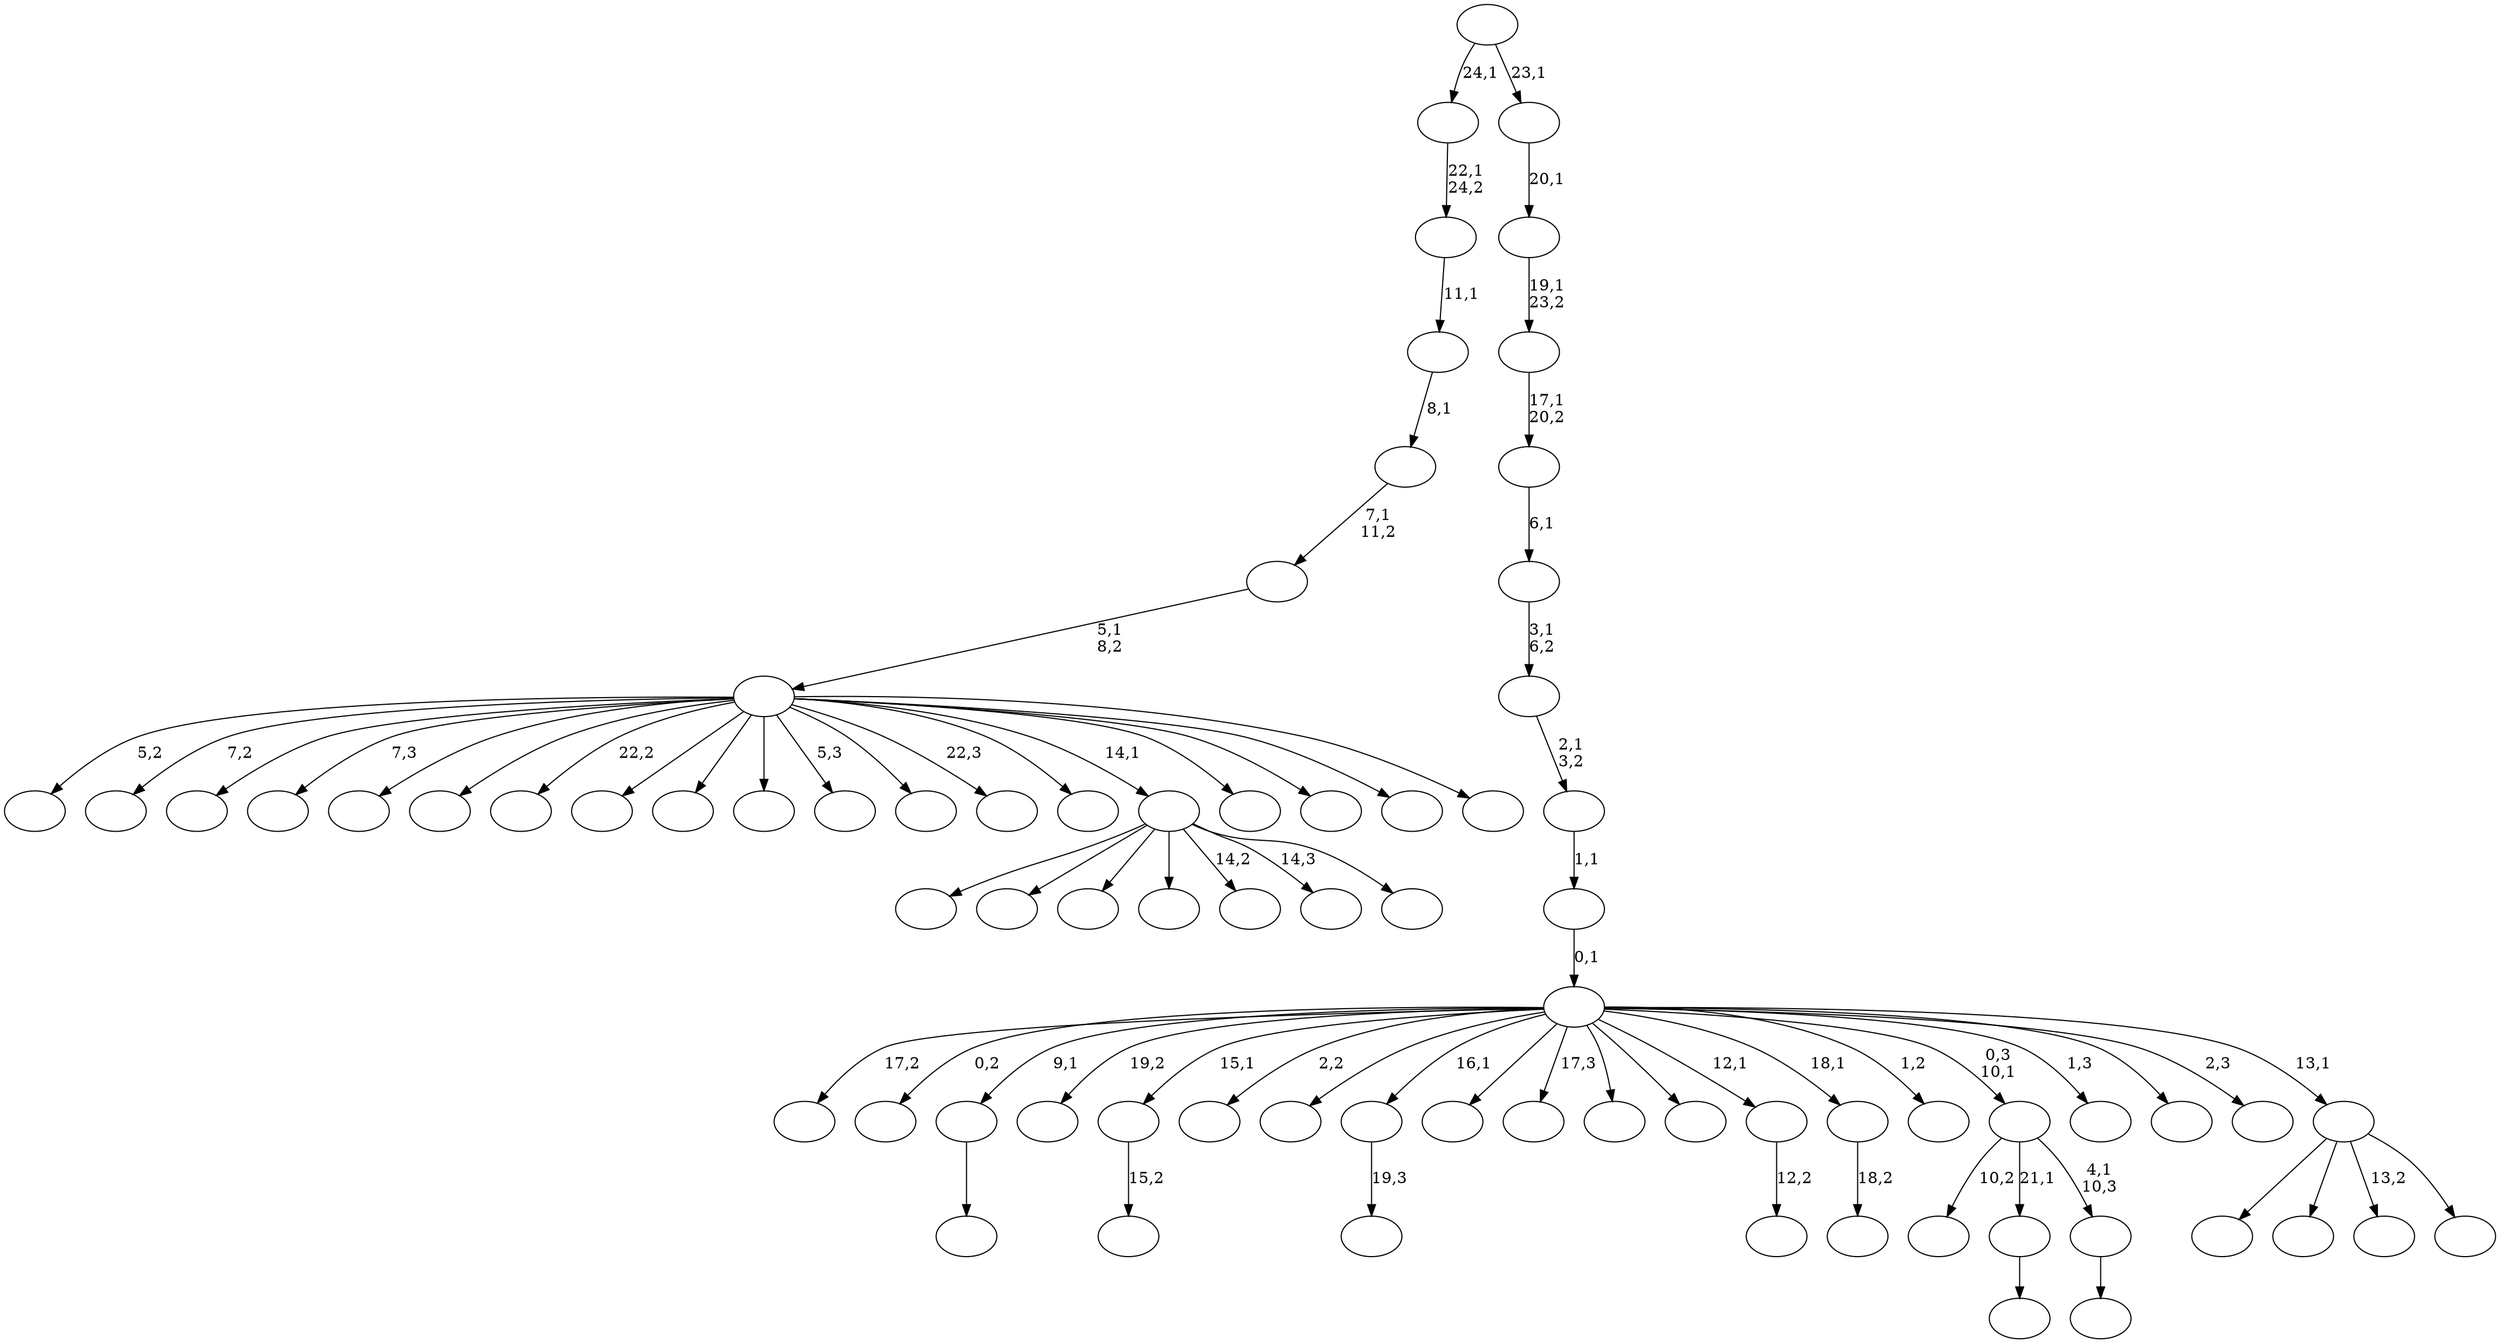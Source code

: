 digraph T {
	75 [label=""]
	74 [label=""]
	73 [label=""]
	72 [label=""]
	71 [label=""]
	70 [label=""]
	69 [label=""]
	68 [label=""]
	67 [label=""]
	66 [label=""]
	65 [label=""]
	64 [label=""]
	63 [label=""]
	62 [label=""]
	61 [label=""]
	60 [label=""]
	59 [label=""]
	58 [label=""]
	57 [label=""]
	56 [label=""]
	55 [label=""]
	54 [label=""]
	53 [label=""]
	52 [label=""]
	51 [label=""]
	50 [label=""]
	49 [label=""]
	48 [label=""]
	47 [label=""]
	46 [label=""]
	45 [label=""]
	44 [label=""]
	43 [label=""]
	42 [label=""]
	41 [label=""]
	40 [label=""]
	39 [label=""]
	38 [label=""]
	37 [label=""]
	36 [label=""]
	35 [label=""]
	34 [label=""]
	33 [label=""]
	32 [label=""]
	31 [label=""]
	30 [label=""]
	29 [label=""]
	28 [label=""]
	27 [label=""]
	26 [label=""]
	25 [label=""]
	24 [label=""]
	23 [label=""]
	22 [label=""]
	21 [label=""]
	20 [label=""]
	19 [label=""]
	18 [label=""]
	17 [label=""]
	16 [label=""]
	15 [label=""]
	14 [label=""]
	13 [label=""]
	12 [label=""]
	11 [label=""]
	10 [label=""]
	9 [label=""]
	8 [label=""]
	7 [label=""]
	6 [label=""]
	5 [label=""]
	4 [label=""]
	3 [label=""]
	2 [label=""]
	1 [label=""]
	0 [label=""]
	65 -> 66 [label=""]
	62 -> 63 [label="15,2"]
	55 -> 56 [label="19,3"]
	46 -> 47 [label=""]
	36 -> 37 [label="12,2"]
	34 -> 35 [label="18,2"]
	30 -> 31 [label=""]
	29 -> 48 [label="10,2"]
	29 -> 46 [label="21,1"]
	29 -> 30 [label="4,1\n10,3"]
	23 -> 61 [label=""]
	23 -> 60 [label=""]
	23 -> 54 [label=""]
	23 -> 53 [label=""]
	23 -> 41 [label="14,2"]
	23 -> 39 [label="14,3"]
	23 -> 24 [label=""]
	17 -> 74 [label="5,2"]
	17 -> 72 [label="7,2"]
	17 -> 71 [label=""]
	17 -> 70 [label="7,3"]
	17 -> 69 [label=""]
	17 -> 67 [label=""]
	17 -> 58 [label="22,2"]
	17 -> 52 [label=""]
	17 -> 51 [label=""]
	17 -> 43 [label=""]
	17 -> 40 [label="5,3"]
	17 -> 38 [label=""]
	17 -> 28 [label="22,3"]
	17 -> 26 [label=""]
	17 -> 23 [label="14,1"]
	17 -> 22 [label=""]
	17 -> 20 [label=""]
	17 -> 19 [label=""]
	17 -> 18 [label=""]
	16 -> 17 [label="5,1\n8,2"]
	15 -> 16 [label="7,1\n11,2"]
	14 -> 15 [label="8,1"]
	13 -> 14 [label="11,1"]
	12 -> 13 [label="22,1\n24,2"]
	10 -> 73 [label=""]
	10 -> 50 [label=""]
	10 -> 33 [label="13,2"]
	10 -> 11 [label=""]
	9 -> 75 [label="17,2"]
	9 -> 68 [label="0,2"]
	9 -> 65 [label="9,1"]
	9 -> 64 [label="19,2"]
	9 -> 62 [label="15,1"]
	9 -> 59 [label="2,2"]
	9 -> 57 [label=""]
	9 -> 55 [label="16,1"]
	9 -> 49 [label=""]
	9 -> 45 [label="17,3"]
	9 -> 44 [label=""]
	9 -> 42 [label=""]
	9 -> 36 [label="12,1"]
	9 -> 34 [label="18,1"]
	9 -> 32 [label="1,2"]
	9 -> 29 [label="0,3\n10,1"]
	9 -> 27 [label="1,3"]
	9 -> 25 [label=""]
	9 -> 21 [label="2,3"]
	9 -> 10 [label="13,1"]
	8 -> 9 [label="0,1"]
	7 -> 8 [label="1,1"]
	6 -> 7 [label="2,1\n3,2"]
	5 -> 6 [label="3,1\n6,2"]
	4 -> 5 [label="6,1"]
	3 -> 4 [label="17,1\n20,2"]
	2 -> 3 [label="19,1\n23,2"]
	1 -> 2 [label="20,1"]
	0 -> 12 [label="24,1"]
	0 -> 1 [label="23,1"]
}
